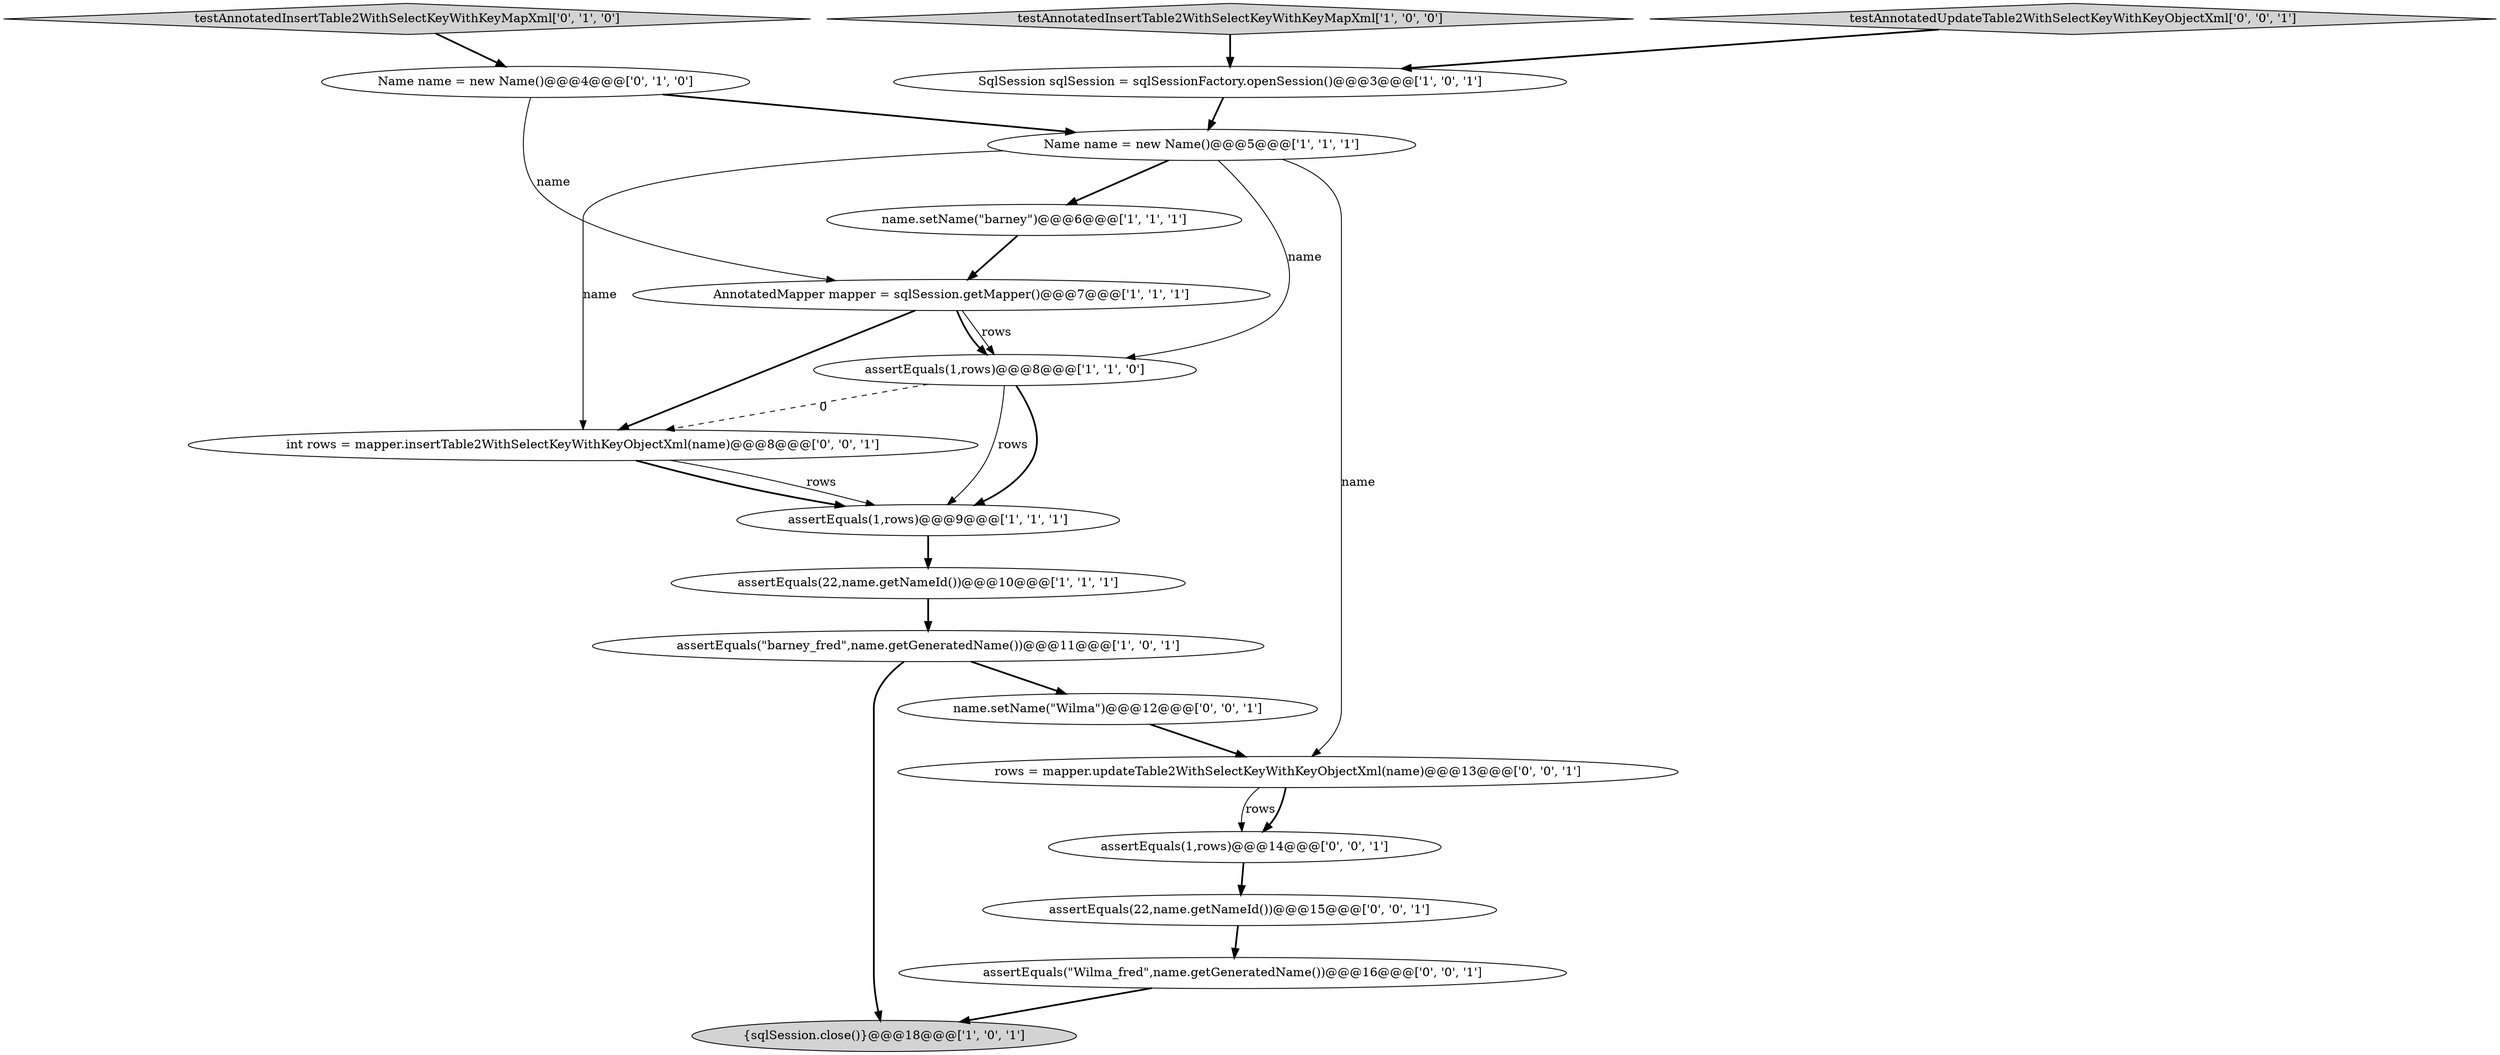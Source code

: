 digraph {
1 [style = filled, label = "assertEquals(1,rows)@@@8@@@['1', '1', '0']", fillcolor = white, shape = ellipse image = "AAA0AAABBB1BBB"];
9 [style = filled, label = "AnnotatedMapper mapper = sqlSession.getMapper()@@@7@@@['1', '1', '1']", fillcolor = white, shape = ellipse image = "AAA0AAABBB1BBB"];
16 [style = filled, label = "testAnnotatedUpdateTable2WithSelectKeyWithKeyObjectXml['0', '0', '1']", fillcolor = lightgray, shape = diamond image = "AAA0AAABBB3BBB"];
10 [style = filled, label = "testAnnotatedInsertTable2WithSelectKeyWithKeyMapXml['0', '1', '0']", fillcolor = lightgray, shape = diamond image = "AAA0AAABBB2BBB"];
0 [style = filled, label = "assertEquals(1,rows)@@@9@@@['1', '1', '1']", fillcolor = white, shape = ellipse image = "AAA0AAABBB1BBB"];
6 [style = filled, label = "assertEquals(\"barney_fred\",name.getGeneratedName())@@@11@@@['1', '0', '1']", fillcolor = white, shape = ellipse image = "AAA0AAABBB1BBB"];
14 [style = filled, label = "assertEquals(22,name.getNameId())@@@15@@@['0', '0', '1']", fillcolor = white, shape = ellipse image = "AAA0AAABBB3BBB"];
15 [style = filled, label = "name.setName(\"Wilma\")@@@12@@@['0', '0', '1']", fillcolor = white, shape = ellipse image = "AAA0AAABBB3BBB"];
3 [style = filled, label = "SqlSession sqlSession = sqlSessionFactory.openSession()@@@3@@@['1', '0', '1']", fillcolor = white, shape = ellipse image = "AAA0AAABBB1BBB"];
4 [style = filled, label = "assertEquals(22,name.getNameId())@@@10@@@['1', '1', '1']", fillcolor = white, shape = ellipse image = "AAA0AAABBB1BBB"];
5 [style = filled, label = "name.setName(\"barney\")@@@6@@@['1', '1', '1']", fillcolor = white, shape = ellipse image = "AAA0AAABBB1BBB"];
7 [style = filled, label = "{sqlSession.close()}@@@18@@@['1', '0', '1']", fillcolor = lightgray, shape = ellipse image = "AAA0AAABBB1BBB"];
8 [style = filled, label = "Name name = new Name()@@@5@@@['1', '1', '1']", fillcolor = white, shape = ellipse image = "AAA0AAABBB1BBB"];
2 [style = filled, label = "testAnnotatedInsertTable2WithSelectKeyWithKeyMapXml['1', '0', '0']", fillcolor = lightgray, shape = diamond image = "AAA0AAABBB1BBB"];
13 [style = filled, label = "rows = mapper.updateTable2WithSelectKeyWithKeyObjectXml(name)@@@13@@@['0', '0', '1']", fillcolor = white, shape = ellipse image = "AAA0AAABBB3BBB"];
12 [style = filled, label = "assertEquals(1,rows)@@@14@@@['0', '0', '1']", fillcolor = white, shape = ellipse image = "AAA0AAABBB3BBB"];
18 [style = filled, label = "assertEquals(\"Wilma_fred\",name.getGeneratedName())@@@16@@@['0', '0', '1']", fillcolor = white, shape = ellipse image = "AAA0AAABBB3BBB"];
11 [style = filled, label = "Name name = new Name()@@@4@@@['0', '1', '0']", fillcolor = white, shape = ellipse image = "AAA0AAABBB2BBB"];
17 [style = filled, label = "int rows = mapper.insertTable2WithSelectKeyWithKeyObjectXml(name)@@@8@@@['0', '0', '1']", fillcolor = white, shape = ellipse image = "AAA0AAABBB3BBB"];
16->3 [style = bold, label=""];
15->13 [style = bold, label=""];
8->13 [style = solid, label="name"];
1->0 [style = solid, label="rows"];
5->9 [style = bold, label=""];
4->6 [style = bold, label=""];
2->3 [style = bold, label=""];
13->12 [style = solid, label="rows"];
9->17 [style = bold, label=""];
17->0 [style = solid, label="rows"];
1->0 [style = bold, label=""];
8->1 [style = solid, label="name"];
6->15 [style = bold, label=""];
1->17 [style = dashed, label="0"];
17->0 [style = bold, label=""];
13->12 [style = bold, label=""];
8->5 [style = bold, label=""];
0->4 [style = bold, label=""];
3->8 [style = bold, label=""];
12->14 [style = bold, label=""];
9->1 [style = solid, label="rows"];
11->8 [style = bold, label=""];
14->18 [style = bold, label=""];
9->1 [style = bold, label=""];
6->7 [style = bold, label=""];
18->7 [style = bold, label=""];
11->9 [style = solid, label="name"];
10->11 [style = bold, label=""];
8->17 [style = solid, label="name"];
}
